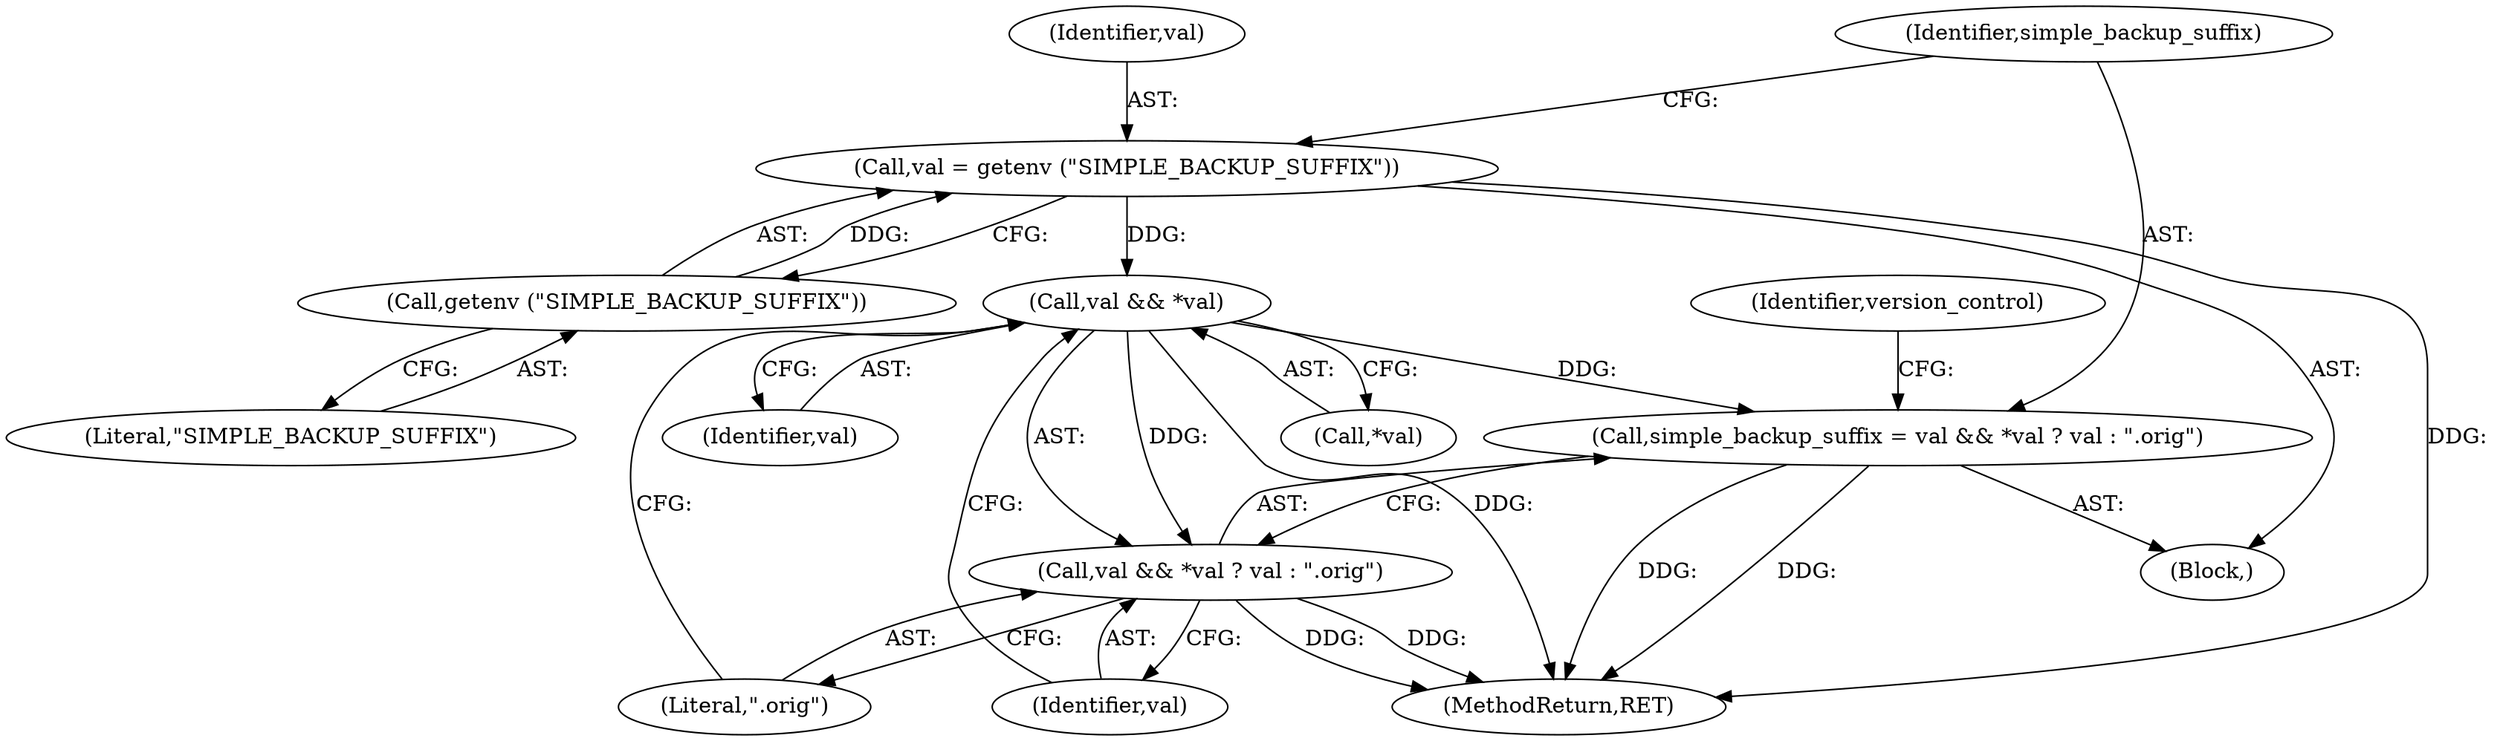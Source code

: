 digraph "0_savannah_17953b5893f7c9835f0dd2a704ba04e0371d2cbd@API" {
"1000228" [label="(Call,val = getenv (\"SIMPLE_BACKUP_SUFFIX\"))"];
"1000230" [label="(Call,getenv (\"SIMPLE_BACKUP_SUFFIX\"))"];
"1000235" [label="(Call,val && *val)"];
"1000232" [label="(Call,simple_backup_suffix = val && *val ? val : \".orig\")"];
"1000234" [label="(Call,val && *val ? val : \".orig\")"];
"1000229" [label="(Identifier,val)"];
"1000228" [label="(Call,val = getenv (\"SIMPLE_BACKUP_SUFFIX\"))"];
"1000237" [label="(Call,*val)"];
"1000236" [label="(Identifier,val)"];
"1000232" [label="(Call,simple_backup_suffix = val && *val ? val : \".orig\")"];
"1000243" [label="(Identifier,version_control)"];
"1000233" [label="(Identifier,simple_backup_suffix)"];
"1000239" [label="(Identifier,val)"];
"1000230" [label="(Call,getenv (\"SIMPLE_BACKUP_SUFFIX\"))"];
"1000235" [label="(Call,val && *val)"];
"1000231" [label="(Literal,\"SIMPLE_BACKUP_SUFFIX\")"];
"1000240" [label="(Literal,\".orig\")"];
"1000234" [label="(Call,val && *val ? val : \".orig\")"];
"1000311" [label="(MethodReturn,RET)"];
"1000126" [label="(Block,)"];
"1000228" -> "1000126"  [label="AST: "];
"1000228" -> "1000230"  [label="CFG: "];
"1000229" -> "1000228"  [label="AST: "];
"1000230" -> "1000228"  [label="AST: "];
"1000233" -> "1000228"  [label="CFG: "];
"1000228" -> "1000311"  [label="DDG: "];
"1000230" -> "1000228"  [label="DDG: "];
"1000228" -> "1000235"  [label="DDG: "];
"1000230" -> "1000231"  [label="CFG: "];
"1000231" -> "1000230"  [label="AST: "];
"1000235" -> "1000234"  [label="AST: "];
"1000235" -> "1000236"  [label="CFG: "];
"1000235" -> "1000237"  [label="CFG: "];
"1000236" -> "1000235"  [label="AST: "];
"1000237" -> "1000235"  [label="AST: "];
"1000239" -> "1000235"  [label="CFG: "];
"1000240" -> "1000235"  [label="CFG: "];
"1000235" -> "1000311"  [label="DDG: "];
"1000235" -> "1000232"  [label="DDG: "];
"1000235" -> "1000234"  [label="DDG: "];
"1000232" -> "1000126"  [label="AST: "];
"1000232" -> "1000234"  [label="CFG: "];
"1000233" -> "1000232"  [label="AST: "];
"1000234" -> "1000232"  [label="AST: "];
"1000243" -> "1000232"  [label="CFG: "];
"1000232" -> "1000311"  [label="DDG: "];
"1000232" -> "1000311"  [label="DDG: "];
"1000234" -> "1000239"  [label="CFG: "];
"1000234" -> "1000240"  [label="CFG: "];
"1000239" -> "1000234"  [label="AST: "];
"1000240" -> "1000234"  [label="AST: "];
"1000234" -> "1000311"  [label="DDG: "];
"1000234" -> "1000311"  [label="DDG: "];
}
